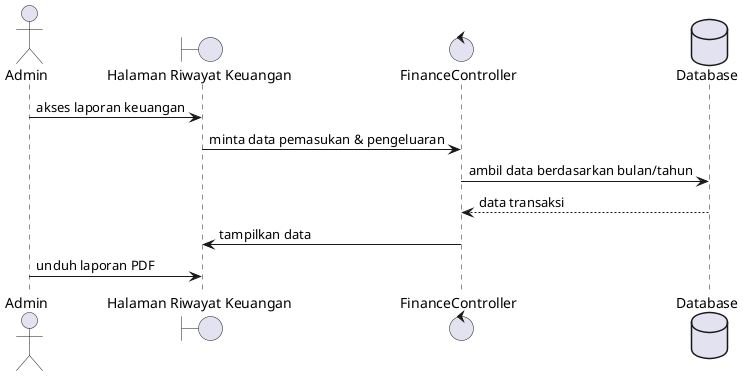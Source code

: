@startuml
actor Admin
boundary "Halaman Riwayat Keuangan" as ReportPage
control "FinanceController" as FinanceCtrl
database "Database" as DB

Admin -> ReportPage : akses laporan keuangan
ReportPage -> FinanceCtrl : minta data pemasukan & pengeluaran
FinanceCtrl -> DB : ambil data berdasarkan bulan/tahun
DB --> FinanceCtrl : data transaksi
FinanceCtrl -> ReportPage : tampilkan data
Admin -> ReportPage : unduh laporan PDF
@enduml
